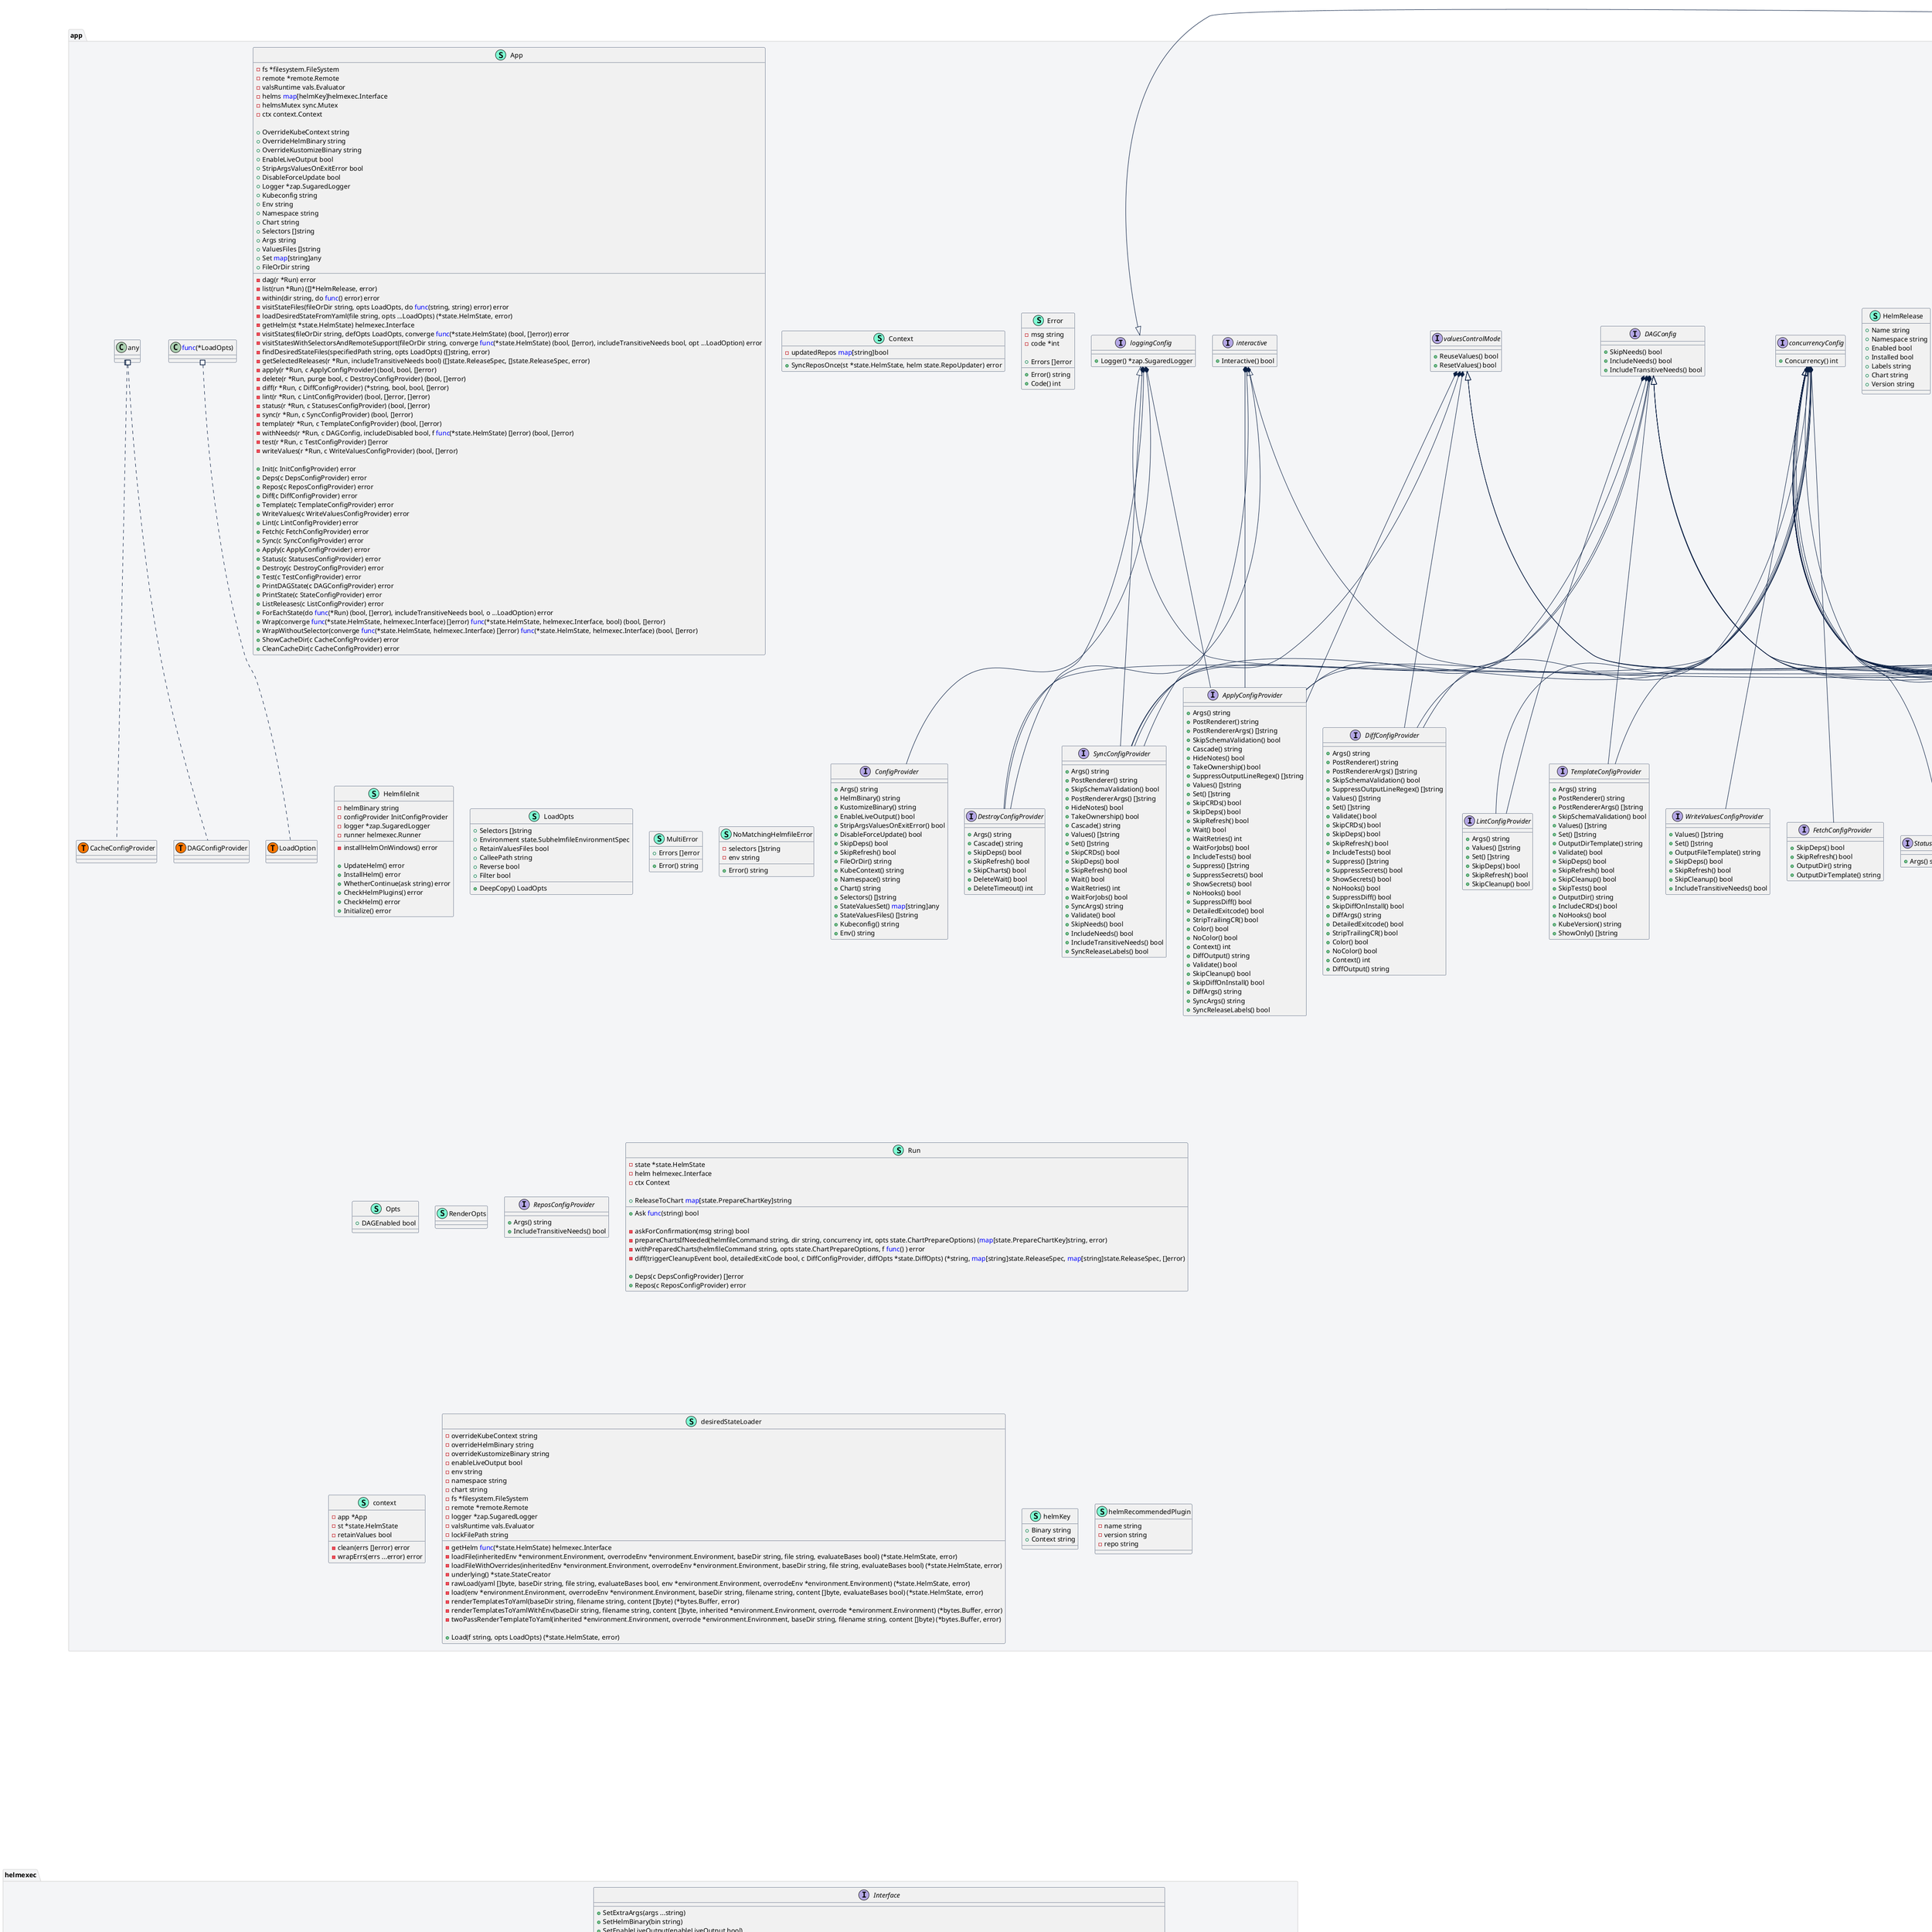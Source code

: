@startuml
' Color scheme - eye-friendly colors with darker headers
skinparam {
  ClassBackgroundColor #f1f1f1
  ClassHeaderBackgroundColor #f1f1f1
  ClassArrowColor #091E42
  ClassBorderColor #172B4D

  ' Make header text white for better contrast with dark header
  ClassFontColor #000000

  ' Optional: make the header font bold
  ClassHeaderFontStyle bold

  PackageBackgroundColor #F4F5F7
  PackageBorderColor #DDDDDD

  NoteBackgroundColor #FFF8DC
  NoteBorderColor #DCDCAA
}

namespace app {
    class App << (S,Aquamarine) >> {
        - fs *filesystem.FileSystem
        - remote *remote.Remote
        - valsRuntime vals.Evaluator
        - helms <font color=blue>map</font>[helmKey]helmexec.Interface
        - helmsMutex sync.Mutex
        - ctx context.Context

        + OverrideKubeContext string
        + OverrideHelmBinary string
        + OverrideKustomizeBinary string
        + EnableLiveOutput bool
        + StripArgsValuesOnExitError bool
        + DisableForceUpdate bool
        + Logger *zap.SugaredLogger
        + Kubeconfig string
        + Env string
        + Namespace string
        + Chart string
        + Selectors []string
        + Args string
        + ValuesFiles []string
        + Set <font color=blue>map</font>[string]any
        + FileOrDir string

        - dag(r *Run) error
        - list(run *Run) ([]*HelmRelease, error)
        - within(dir string, do <font color=blue>func</font>() error) error
        - visitStateFiles(fileOrDir string, opts LoadOpts, do <font color=blue>func</font>(string, string) error) error
        - loadDesiredStateFromYaml(file string, opts ...LoadOpts) (*state.HelmState, error)
        - getHelm(st *state.HelmState) helmexec.Interface
        - visitStates(fileOrDir string, defOpts LoadOpts, converge <font color=blue>func</font>(*state.HelmState) (bool, []error)) error
        - visitStatesWithSelectorsAndRemoteSupport(fileOrDir string, converge <font color=blue>func</font>(*state.HelmState) (bool, []error), includeTransitiveNeeds bool, opt ...LoadOption) error
        - findDesiredStateFiles(specifiedPath string, opts LoadOpts) ([]string, error)
        - getSelectedReleases(r *Run, includeTransitiveNeeds bool) ([]state.ReleaseSpec, []state.ReleaseSpec, error)
        - apply(r *Run, c ApplyConfigProvider) (bool, bool, []error)
        - delete(r *Run, purge bool, c DestroyConfigProvider) (bool, []error)
        - diff(r *Run, c DiffConfigProvider) (*string, bool, bool, []error)
        - lint(r *Run, c LintConfigProvider) (bool, []error, []error)
        - status(r *Run, c StatusesConfigProvider) (bool, []error)
        - sync(r *Run, c SyncConfigProvider) (bool, []error)
        - template(r *Run, c TemplateConfigProvider) (bool, []error)
        - withNeeds(r *Run, c DAGConfig, includeDisabled bool, f <font color=blue>func</font>(*state.HelmState) []error) (bool, []error)
        - test(r *Run, c TestConfigProvider) []error
        - writeValues(r *Run, c WriteValuesConfigProvider) (bool, []error)

        + Init(c InitConfigProvider) error
        + Deps(c DepsConfigProvider) error
        + Repos(c ReposConfigProvider) error
        + Diff(c DiffConfigProvider) error
        + Template(c TemplateConfigProvider) error
        + WriteValues(c WriteValuesConfigProvider) error
        + Lint(c LintConfigProvider) error
        + Fetch(c FetchConfigProvider) error
        + Sync(c SyncConfigProvider) error
        + Apply(c ApplyConfigProvider) error
        + Status(c StatusesConfigProvider) error
        + Destroy(c DestroyConfigProvider) error
        + Test(c TestConfigProvider) error
        + PrintDAGState(c DAGConfigProvider) error
        + PrintState(c StateConfigProvider) error
        + ListReleases(c ListConfigProvider) error
        + ForEachState(do <font color=blue>func</font>(*Run) (bool, []error), includeTransitiveNeeds bool, o ...LoadOption) error
        + Wrap(converge <font color=blue>func</font>(*state.HelmState, helmexec.Interface) []error) <font color=blue>func</font>(*state.HelmState, helmexec.Interface, bool) (bool, []error)
        + WrapWithoutSelector(converge <font color=blue>func</font>(*state.HelmState, helmexec.Interface) []error) <font color=blue>func</font>(*state.HelmState, helmexec.Interface) (bool, []error)
        + ShowCacheDir(c CacheConfigProvider) error
        + CleanCacheDir(c CacheConfigProvider) error

    }
    interface ApplyConfigProvider  {
        + Args() string
        + PostRenderer() string
        + PostRendererArgs() []string
        + SkipSchemaValidation() bool
        + Cascade() string
        + HideNotes() bool
        + TakeOwnership() bool
        + SuppressOutputLineRegex() []string
        + Values() []string
        + Set() []string
        + SkipCRDs() bool
        + SkipDeps() bool
        + SkipRefresh() bool
        + Wait() bool
        + WaitRetries() int
        + WaitForJobs() bool
        + IncludeTests() bool
        + Suppress() []string
        + SuppressSecrets() bool
        + ShowSecrets() bool
        + NoHooks() bool
        + SuppressDiff() bool
        + DetailedExitcode() bool
        + StripTrailingCR() bool
        + Color() bool
        + NoColor() bool
        + Context() int
        + DiffOutput() string
        + Validate() bool
        + SkipCleanup() bool
        + SkipDiffOnInstall() bool
        + DiffArgs() string
        + SyncArgs() string
        + SyncReleaseLabels() bool

    }
    interface ConfigProvider  {
        + Args() string
        + HelmBinary() string
        + KustomizeBinary() string
        + EnableLiveOutput() bool
        + StripArgsValuesOnExitError() bool
        + DisableForceUpdate() bool
        + SkipDeps() bool
        + SkipRefresh() bool
        + FileOrDir() string
        + KubeContext() string
        + Namespace() string
        + Chart() string
        + Selectors() []string
        + StateValuesSet() <font color=blue>map</font>[string]any
        + StateValuesFiles() []string
        + Kubeconfig() string
        + Env() string

    }
    class Context << (S,Aquamarine) >> {
        - updatedRepos <font color=blue>map</font>[string]bool

        + SyncReposOnce(st *state.HelmState, helm state.RepoUpdater) error

    }
    interface DAGConfig  {
        + SkipNeeds() bool
        + IncludeNeeds() bool
        + IncludeTransitiveNeeds() bool

    }
    interface DepsConfigProvider  {
        + Args() string
        + SkipRepos() bool
        + IncludeTransitiveNeeds() bool

    }
    interface DestroyConfigProvider  {
        + Args() string
        + Cascade() string
        + SkipDeps() bool
        + SkipRefresh() bool
        + SkipCharts() bool
        + DeleteWait() bool
        + DeleteTimeout() int

    }
    interface DiffConfigProvider  {
        + Args() string
        + PostRenderer() string
        + PostRendererArgs() []string
        + SkipSchemaValidation() bool
        + SuppressOutputLineRegex() []string
        + Values() []string
        + Set() []string
        + Validate() bool
        + SkipCRDs() bool
        + SkipDeps() bool
        + SkipRefresh() bool
        + IncludeTests() bool
        + Suppress() []string
        + SuppressSecrets() bool
        + ShowSecrets() bool
        + NoHooks() bool
        + SuppressDiff() bool
        + SkipDiffOnInstall() bool
        + DiffArgs() string
        + DetailedExitcode() bool
        + StripTrailingCR() bool
        + Color() bool
        + NoColor() bool
        + Context() int
        + DiffOutput() string

    }
    class Error << (S,Aquamarine) >> {
        - msg string
        - code *int

        + Errors []error

        + Error() string
        + Code() int

    }
    interface FetchConfigProvider  {
        + SkipDeps() bool
        + SkipRefresh() bool
        + OutputDir() string
        + OutputDirTemplate() string

    }
    class HelmRelease << (S,Aquamarine) >> {
        + Name string
        + Namespace string
        + Enabled bool
        + Installed bool
        + Labels string
        + Chart string
        + Version string

    }
    class HelmfileInit << (S,Aquamarine) >> {
        - helmBinary string
        - configProvider InitConfigProvider
        - logger *zap.SugaredLogger
        - runner helmexec.Runner

        - installHelmOnWindows() error

        + UpdateHelm() error
        + InstallHelm() error
        + WhetherContinue(ask string) error
        + CheckHelmPlugins() error
        + CheckHelm() error
        + Initialize() error

    }
    interface InitConfigProvider  {
        + Force() bool

    }
    interface LintConfigProvider  {
        + Args() string
        + Values() []string
        + Set() []string
        + SkipDeps() bool
        + SkipRefresh() bool
        + SkipCleanup() bool

    }
    interface ListConfigProvider  {
        + Output() string
        + SkipCharts() bool

    }
    class LoadOpts << (S,Aquamarine) >> {
        + Selectors []string
        + Environment state.SubhelmfileEnvironmentSpec
        + RetainValuesFiles bool
        + CalleePath string
        + Reverse bool
        + Filter bool

        + DeepCopy() LoadOpts

    }
    class MultiError << (S,Aquamarine) >> {
        + Errors []error

        + Error() string

    }
    class NoMatchingHelmfileError << (S,Aquamarine) >> {
        - selectors []string
        - env string

        + Error() string

    }
    class Opts << (S,Aquamarine) >> {
        + DAGEnabled bool

    }
    class RenderOpts << (S,Aquamarine) >> {
    }
    interface ReposConfigProvider  {
        + Args() string
        + IncludeTransitiveNeeds() bool

    }
    class Run << (S,Aquamarine) >> {
        - state *state.HelmState
        - helm helmexec.Interface
        - ctx Context

        + ReleaseToChart <font color=blue>map</font>[state.PrepareChartKey]string
        + Ask <font color=blue>func</font>(string) bool

        - askForConfirmation(msg string) bool
        - prepareChartsIfNeeded(helmfileCommand string, dir string, concurrency int, opts state.ChartPrepareOptions) (<font color=blue>map</font>[state.PrepareChartKey]string, error)
        - withPreparedCharts(helmfileCommand string, opts state.ChartPrepareOptions, f <font color=blue>func</font>() ) error
        - diff(triggerCleanupEvent bool, detailedExitCode bool, c DiffConfigProvider, diffOpts *state.DiffOpts) (*string, <font color=blue>map</font>[string]state.ReleaseSpec, <font color=blue>map</font>[string]state.ReleaseSpec, []error)

        + Deps(c DepsConfigProvider) []error
        + Repos(c ReposConfigProvider) error

    }
    interface StateConfigProvider  {
        + EmbedValues() bool

    }
    interface StatusesConfigProvider  {
        + Args() string

    }
    interface SyncConfigProvider  {
        + Args() string
        + PostRenderer() string
        + SkipSchemaValidation() bool
        + PostRendererArgs() []string
        + HideNotes() bool
        + TakeOwnership() bool
        + Cascade() string
        + Values() []string
        + Set() []string
        + SkipCRDs() bool
        + SkipDeps() bool
        + SkipRefresh() bool
        + Wait() bool
        + WaitRetries() int
        + WaitForJobs() bool
        + SyncArgs() string
        + Validate() bool
        + SkipNeeds() bool
        + IncludeNeeds() bool
        + IncludeTransitiveNeeds() bool
        + SyncReleaseLabels() bool

    }
    interface TemplateConfigProvider  {
        + Args() string
        + PostRenderer() string
        + PostRendererArgs() []string
        + SkipSchemaValidation() bool
        + Values() []string
        + Set() []string
        + OutputDirTemplate() string
        + Validate() bool
        + SkipDeps() bool
        + SkipRefresh() bool
        + SkipCleanup() bool
        + SkipTests() bool
        + OutputDir() string
        + IncludeCRDs() bool
        + NoHooks() bool
        + KubeVersion() string
        + ShowOnly() []string

    }
    interface TestConfigProvider  {
        + Args() string
        + SkipDeps() bool
        + SkipRefresh() bool
        + Timeout() int
        + Cleanup() bool
        + Logs() bool

    }
    interface WriteValuesConfigProvider  {
        + Values() []string
        + Set() []string
        + OutputFileTemplate() string
        + SkipDeps() bool
        + SkipRefresh() bool
        + SkipCleanup() bool
        + IncludeTransitiveNeeds() bool

    }
    class app.CacheConfigProvider << (T, #FF7700) >>  {
    }
    class app.DAGConfigProvider << (T, #FF7700) >>  {
    }
    class app.LoadOption << (T, #FF7700) >>  {
    }
    interface concurrencyConfig  {
        + Concurrency() int

    }
    class context << (S,Aquamarine) >> {
        - app *App
        - st *state.HelmState
        - retainValues bool

        - clean(errs []error) error
        - wrapErrs(errs ...error) error

    }
    class desiredStateLoader << (S,Aquamarine) >> {
        - overrideKubeContext string
        - overrideHelmBinary string
        - overrideKustomizeBinary string
        - enableLiveOutput bool
        - env string
        - namespace string
        - chart string
        - fs *filesystem.FileSystem
        - getHelm <font color=blue>func</font>(*state.HelmState) helmexec.Interface
        - remote *remote.Remote
        - logger *zap.SugaredLogger
        - valsRuntime vals.Evaluator
        - lockFilePath string

        - loadFile(inheritedEnv *environment.Environment, overrodeEnv *environment.Environment, baseDir string, file string, evaluateBases bool) (*state.HelmState, error)
        - loadFileWithOverrides(inheritedEnv *environment.Environment, overrodeEnv *environment.Environment, baseDir string, file string, evaluateBases bool) (*state.HelmState, error)
        - underlying() *state.StateCreator
        - rawLoad(yaml []byte, baseDir string, file string, evaluateBases bool, env *environment.Environment, overrodeEnv *environment.Environment) (*state.HelmState, error)
        - load(env *environment.Environment, overrodeEnv *environment.Environment, baseDir string, filename string, content []byte, evaluateBases bool) (*state.HelmState, error)
        - renderTemplatesToYaml(baseDir string, filename string, content []byte) (*bytes.Buffer, error)
        - renderTemplatesToYamlWithEnv(baseDir string, filename string, content []byte, inherited *environment.Environment, overrode *environment.Environment) (*bytes.Buffer, error)
        - twoPassRenderTemplateToYaml(inherited *environment.Environment, overrode *environment.Environment, baseDir string, filename string, content []byte) (*bytes.Buffer, error)

        + Load(f string, opts LoadOpts) (*state.HelmState, error)

    }
    class helmKey << (S,Aquamarine) >> {
        + Binary string
        + Context string

    }
    class helmRecommendedPlugin << (S,Aquamarine) >> {
        - name string
        - version string
        - repo string

    }
    interface interactive  {
        + Interactive() bool

    }
    interface loggingConfig  {
        + Logger() *zap.SugaredLogger

    }
    interface valuesControlMode  {
        + ReuseValues() bool
        + ResetValues() bool

    }
}
"app.DAGConfig" *-- "app.ApplyConfigProvider"
"app.concurrencyConfig" *-- "app.ApplyConfigProvider"
"app.interactive" *-- "app.ApplyConfigProvider"
"app.loggingConfig" *-- "app.ApplyConfigProvider"
"app.valuesControlMode" *-- "app.ApplyConfigProvider"
"app.loggingConfig" *-- "app.ConfigProvider"
"app.concurrencyConfig" *-- "app.DepsConfigProvider"
"app.concurrencyConfig" *-- "app.DestroyConfigProvider"
"app.interactive" *-- "app.DestroyConfigProvider"
"app.loggingConfig" *-- "app.DestroyConfigProvider"
"app.DAGConfig" *-- "app.DiffConfigProvider"
"app.concurrencyConfig" *-- "app.DiffConfigProvider"
"app.valuesControlMode" *-- "app.DiffConfigProvider"
"app.concurrencyConfig" *-- "app.FetchConfigProvider"
"app.DAGConfig" *-- "app.LintConfigProvider"
"app.concurrencyConfig" *-- "app.LintConfigProvider"
"app.concurrencyConfig" *-- "app.StatusesConfigProvider"
"app.DAGConfig" *-- "app.SyncConfigProvider"
"app.concurrencyConfig" *-- "app.SyncConfigProvider"
"app.interactive" *-- "app.SyncConfigProvider"
"app.loggingConfig" *-- "app.SyncConfigProvider"
"app.valuesControlMode" *-- "app.SyncConfigProvider"
"app.DAGConfig" *-- "app.TemplateConfigProvider"
"app.concurrencyConfig" *-- "app.TemplateConfigProvider"
"app.concurrencyConfig" *-- "app.TestConfigProvider"
"app.concurrencyConfig" *-- "app.WriteValuesConfigProvider"


namespace argparser {
    class argMap << (S,Aquamarine) >> {
        - m <font color=blue>map</font>[string][]*keyVal
        - flags []string

        + SetArg(flag string, arg string, isSpace bool)

    }
    class keyVal << (S,Aquamarine) >> {
        - key string
        - val string
        - spaceFlag bool

    }
}


namespace config {
    class ApplyImpl << (S,Aquamarine) >> {
        + Set() []string
        + Concurrency() int
        + Context() int
        + DetailedExitcode() bool
        + StripTrailingCR() bool
        + DiffOutput() string
        + IncludeNeeds() bool
        + IncludeTests() bool
        + IncludeTransitiveNeeds() bool
        + ShowSecrets() bool
        + NoHooks() bool
        + SkipCRDs() bool
        + SkipCleanup() bool
        + SkipDiffOnInstall() bool
        + DiffArgs() string
        + SkipNeeds() bool
        + Suppress() []string
        + SuppressDiff() bool
        + SuppressSecrets() bool
        + Validate() bool
        + Values() []string
        + Wait() bool
        + WaitRetries() int
        + WaitForJobs() bool
        + ReuseValues() bool
        + ResetValues() bool
        + PostRenderer() string
        + PostRendererArgs() []string
        + SkipSchemaValidation() bool
        + Cascade() string
        + SuppressOutputLineRegex() []string
        + SyncArgs() string
        + HideNotes() bool
        + TakeOwnership() bool
        + SyncReleaseLabels() bool

    }
    class ApplyOptions << (S,Aquamarine) >> {
        + Set []string
        + Values []string
        + Concurrency int
        + Validate bool
        + Context int
        + Output string
        + DetailedExitcode bool
        + StripTrailingCR bool
        + SkipCleanup bool
        + SkipCRDs bool
        + SkipNeeds bool
        + IncludeNeeds bool
        + IncludeTransitiveNeeds bool
        + SkipDiffOnInstall bool
        + DiffArgs string
        + IncludeTests bool
        + Suppress []string
        + SuppressSecrets bool
        + ShowSecrets bool
        + NoHooks bool
        + SuppressDiff bool
        + Wait bool
        + WaitRetries int
        + WaitForJobs bool
        + SkipSchemaValidation bool
        + ReuseValues bool
        + ResetValues bool
        + PostRenderer string
        + PostRendererArgs []string
        + Cascade string
        + SuppressOutputLineRegex []string
        + SyncArgs string
        + HideNotes bool
        + TakeOwnership bool
        + SyncReleaseLabels bool

    }
    class BuildImpl << (S,Aquamarine) >> {
        + EmbedValues() bool

    }
    class BuildOptions << (S,Aquamarine) >> {
        + EmbedValues bool

    }
    class CacheImpl << (S,Aquamarine) >> {
    }
    class CacheOptions << (S,Aquamarine) >> {
    }
    class DepsImpl << (S,Aquamarine) >> {
        + SkipRepos() bool
        + IncludeTransitiveNeeds() bool
        + Concurrency() int

    }
    class DepsOptions << (S,Aquamarine) >> {
        + SkipRepos bool
        + Concurrency int

    }
    class DestroyImpl << (S,Aquamarine) >> {
        + Concurrency() int
        + SkipCharts() bool
        + Cascade() string
        + DeleteWait() bool
        + DeleteTimeout() int

    }
    class DestroyOptions << (S,Aquamarine) >> {
        + Concurrency int
        + SkipCharts bool
        + Cascade string
        + DeleteWait bool
        + DeleteTimeout int

    }
    class DiffImpl << (S,Aquamarine) >> {
        + Concurrency() int
        + IncludeNeeds() bool
        + IncludeTransitiveNeeds() bool
        + Set() []string
        + SkipNeeds() bool
        + Validate() bool
        + Values() []string
        + Context() int
        + DetailedExitcode() bool
        + StripTrailingCR() bool
        + DiffOutput() string
        + IncludeTests() bool
        + ShowSecrets() bool
        + NoHooks() bool
        + SkipCRDs() bool
        + SkipDiffOnInstall() bool
        + DiffArgs() string
        + Suppress() []string
        + SuppressDiff() bool
        + SuppressSecrets() bool
        + ReuseValues() bool
        + ResetValues() bool
        + PostRenderer() string
        + PostRendererArgs() []string
        + SuppressOutputLineRegex() []string
        + SkipSchemaValidation() bool

    }
    class DiffOptions << (S,Aquamarine) >> {
        + Set []string
        + Values []string
        + DetailedExitcode bool
        + StripTrailingCR bool
        + IncludeTests bool
        + SkipNeeds bool
        + IncludeNeeds bool
        + IncludeTransitiveNeeds bool
        + SkipDiffOnInstall bool
        + ShowSecrets bool
        + NoHooks bool
        + Suppress []string
        + SuppressSecrets bool
        + Concurrency int
        + Validate bool
        + Context int
        + Output string
        + ReuseValues bool
        + ResetValues bool
        + PostRenderer string
        + PostRendererArgs []string
        + DiffArgs string
        + SuppressOutputLineRegex []string
        + SkipSchemaValidation bool

    }
    class FetchImpl << (S,Aquamarine) >> {
        + Concurrency() int
        + OutputDir() string
        + OutputDirTemplate() string

    }
    class FetchOptions << (S,Aquamarine) >> {
        + Concurrency int
        + OutputDir string
        + OutputDirTemplate string

    }
    class GlobalImpl << (S,Aquamarine) >> {
        - set <font color=blue>map</font>[string]any

        + SetSet(set <font color=blue>map</font>[string]any)
        + HelmBinary() string
        + KustomizeBinary() string
        + Kubeconfig() string
        + KubeContext() string
        + Namespace() string
        + Chart() string
        + FileOrDir() string
        + Selectors() []string
        + StateValuesSet() <font color=blue>map</font>[string]any
        + RawStateValuesSet() []string
        + RawStateValuesSetString() []string
        + StateValuesFiles() []string
        + EnableLiveOutput() bool
        + SkipDeps() bool
        + SkipRefresh() bool
        + StripArgsValuesOnExitError() bool
        + DisableForceUpdate() bool
        + Logger() *zap.SugaredLogger
        + Color() bool
        + NoColor() bool
        + Env() string
        + ValidateConfig() error
        + Interactive() bool
        + Args() string

    }
    class GlobalOptions << (S,Aquamarine) >> {
        - logger *zap.SugaredLogger

        + HelmBinary string
        + KustomizeBinary string
        + File string
        + Environment string
        + StateValuesSet []string
        + StateValuesSetString []string
        + StateValuesFile []string
        + SkipDeps bool
        + SkipRefresh bool
        + StripArgsValuesOnExitError bool
        + DisableForceUpdate bool
        + Quiet bool
        + Kubeconfig string
        + KubeContext string
        + Debug bool
        + Color bool
        + NoColor bool
        + LogLevel string
        + Namespace string
        + Chart string
        + Selector []string
        + AllowNoMatchingRelease bool
        + EnableLiveOutput bool
        + Interactive bool
        + Args string
        + LogOutput io.Writer

        + Logger() *zap.SugaredLogger
        + SetLogger(logger *zap.SugaredLogger)

    }
    class InitImpl << (S,Aquamarine) >> {
        + Force() bool

    }
    class InitOptions << (S,Aquamarine) >> {
        + Force bool

    }
    class LintImpl << (S,Aquamarine) >> {
        + Concurrency() int
        + Set() []string
        + Values() []string
        + SkipCleanup() bool
        + IncludeNeeds() bool
        + IncludeTransitiveNeeds() bool
        + SkipNeeds() bool

    }
    class LintOptions << (S,Aquamarine) >> {
        + Concurrency int
        + Set []string
        + Values []string
        + SkipNeeds bool
        + IncludeNeeds bool
        + IncludeTransitiveNeeds bool

    }
    class ListImpl << (S,Aquamarine) >> {
        + Output() string
        + SkipCharts() bool

    }
    class ListOptions << (S,Aquamarine) >> {
        + Output string
        + KeepTempDir bool
        + SkipCharts bool

    }
    class ReposImpl << (S,Aquamarine) >> {
        + IncludeTransitiveNeeds() bool

    }
    class ReposOptions << (S,Aquamarine) >> {
    }
    class ShowDAGImpl << (S,Aquamarine) >> {
    }
    class ShowDAGOptions << (S,Aquamarine) >> {
    }
    class StatusImpl << (S,Aquamarine) >> {
        + IncludeTransitiveNeeds() bool
        + Concurrency() int

    }
    class StatusOptions << (S,Aquamarine) >> {
        + Concurrency int

    }
    class SyncImpl << (S,Aquamarine) >> {
        + Concurrency() int
        + IncludeNeeds() bool
        + IncludeTransitiveNeeds() bool
        + Set() []string
        + SkipNeeds() bool
        + Validate() bool
        + Values() []string
        + SkipCRDs() bool
        + Wait() bool
        + WaitRetries() int
        + WaitForJobs() bool
        + ReuseValues() bool
        + ResetValues() bool
        + PostRenderer() string
        + PostRendererArgs() []string
        + SkipSchemaValidation() bool
        + Cascade() string
        + SyncArgs() string
        + HideNotes() bool
        + TakeOwnership() bool
        + SyncReleaseLabels() bool

    }
    class SyncOptions << (S,Aquamarine) >> {
        + Set []string
        + Values []string
        + Concurrency int
        + Validate bool
        + SkipNeeds bool
        + IncludeNeeds bool
        + IncludeTransitiveNeeds bool
        + SkipCRDs bool
        + Wait bool
        + WaitRetries int
        + WaitForJobs bool
        + ReuseValues bool
        + ResetValues bool
        + PostRenderer string
        + PostRendererArgs []string
        + SkipSchemaValidation bool
        + Cascade string
        + SyncArgs string
        + HideNotes bool
        + TakeOwnership bool
        + SyncReleaseLabels bool

    }
    class TemplateImpl << (S,Aquamarine) >> {
        + Concurrency() int
        + IncludeCRDs() bool
        + NoHooks() bool
        + IncludeNeeds() bool
        + IncludeTransitiveNeeds() bool
        + OutputDir() string
        + OutputDirTemplate() string
        + Set() []string
        + SkipCleanup() bool
        + SkipNeeds() bool
        + SkipTests() bool
        + Validate() bool
        + Values() []string
        + PostRenderer() string
        + PostRendererArgs() []string
        + SkipSchemaValidation() bool
        + KubeVersion() string
        + ShowOnly() []string

    }
    class TemplateOptions << (S,Aquamarine) >> {
        + Set []string
        + Values []string
        + OutputDir string
        + OutputDirTemplate string
        + Concurrency int
        + Validate bool
        + IncludeCRDs bool
        + SkipTests bool
        + SkipNeeds bool
        + IncludeNeeds bool
        + IncludeTransitiveNeeds bool
        + NoHooks bool
        + SkipCleanup bool
        + PostRenderer string
        + PostRendererArgs []string
        + SkipSchemaValidation bool
        + KubeVersion string
        + ShowOnly []string

    }
    class TestImpl << (S,Aquamarine) >> {
        + Cmd *cobra.Command

        + Concurrency() int
        + Cleanup() bool
        + Logs() bool
        + Timeout() int

    }
    class TestOptions << (S,Aquamarine) >> {
        + Concurrency int
        + Cleanup bool
        + Logs bool
        + Timeout int

    }
    class WriteValuesImpl << (S,Aquamarine) >> {
        + Concurrency() int
        + Set() []string
        + Values() []string
        + SkipCleanup() bool
        + IncludeTransitiveNeeds() bool
        + OutputFileTemplate() string

    }
    class WriteValuesOptions << (S,Aquamarine) >> {
        + Concurrency int
        + Set []string
        + Values []string
        + OutputFileTemplate string

    }
}
"config.ApplyOptions" *-- "config.ApplyImpl"
"config.GlobalImpl" *-- "config.ApplyImpl"
"config.BuildOptions" *-- "config.BuildImpl"
"config.GlobalImpl" *-- "config.BuildImpl"
"config.CacheOptions" *-- "config.CacheImpl"
"config.GlobalImpl" *-- "config.CacheImpl"
"config.DepsOptions" *-- "config.DepsImpl"
"config.GlobalImpl" *-- "config.DepsImpl"
"config.DestroyOptions" *-- "config.DestroyImpl"
"config.GlobalImpl" *-- "config.DestroyImpl"
"config.DiffOptions" *-- "config.DiffImpl"
"config.GlobalImpl" *-- "config.DiffImpl"
"config.FetchOptions" *-- "config.FetchImpl"
"config.GlobalImpl" *-- "config.FetchImpl"
"config.GlobalOptions" *-- "config.GlobalImpl"
"config.GlobalImpl" *-- "config.InitImpl"
"config.InitOptions" *-- "config.InitImpl"
"config.GlobalImpl" *-- "config.LintImpl"
"config.LintOptions" *-- "config.LintImpl"
"config.GlobalImpl" *-- "config.ListImpl"
"config.ListOptions" *-- "config.ListImpl"
"config.GlobalImpl" *-- "config.ReposImpl"
"config.ReposOptions" *-- "config.ReposImpl"
"config.GlobalImpl" *-- "config.ShowDAGImpl"
"config.ShowDAGOptions" *-- "config.ShowDAGImpl"
"config.GlobalImpl" *-- "config.StatusImpl"
"config.StatusOptions" *-- "config.StatusImpl"
"config.GlobalImpl" *-- "config.SyncImpl"
"config.SyncOptions" *-- "config.SyncImpl"
"config.GlobalImpl" *-- "config.TemplateImpl"
"config.TemplateOptions" *-- "config.TemplateImpl"
"config.GlobalImpl" *-- "config.TestImpl"
"config.TestOptions" *-- "config.TestImpl"
"config.GlobalImpl" *-- "config.WriteValuesImpl"
"config.WriteValuesOptions" *-- "config.WriteValuesImpl"

"app.DAGConfig" <|-- "config.ApplyImpl"
"app.concurrencyConfig" <|-- "config.ApplyImpl"
"app.valuesControlMode" <|-- "config.ApplyImpl"
"app.StateConfigProvider" <|-- "config.BuildImpl"
"app.concurrencyConfig" <|-- "config.DepsImpl"
"app.concurrencyConfig" <|-- "config.DestroyImpl"
"app.DAGConfig" <|-- "config.DiffImpl"
"app.concurrencyConfig" <|-- "config.DiffImpl"
"app.valuesControlMode" <|-- "config.DiffImpl"
"app.concurrencyConfig" <|-- "config.FetchImpl"
"app.StatusesConfigProvider" <|-- "config.GlobalImpl"
"app.interactive" <|-- "config.GlobalImpl"
"app.loggingConfig" <|-- "config.GlobalImpl"
"app.loggingConfig" <|-- "config.GlobalOptions"
"app.InitConfigProvider" <|-- "config.InitImpl"
"app.DAGConfig" <|-- "config.LintImpl"
"app.concurrencyConfig" <|-- "config.LintImpl"
"app.ListConfigProvider" <|-- "config.ListImpl"
"app.concurrencyConfig" <|-- "config.StatusImpl"
"app.DAGConfig" <|-- "config.SyncImpl"
"app.concurrencyConfig" <|-- "config.SyncImpl"
"app.valuesControlMode" <|-- "config.SyncImpl"
"app.DAGConfig" <|-- "config.TemplateImpl"
"app.concurrencyConfig" <|-- "config.TemplateImpl"
"app.concurrencyConfig" <|-- "config.TestImpl"
"app.concurrencyConfig" <|-- "config.WriteValuesImpl"

namespace environment {
    class Environment << (S,Aquamarine) >> {
        + Name string
        + KubeContext string
        + Values <font color=blue>map</font>[string]any
        + Defaults <font color=blue>map</font>[string]any

        + DeepCopy() Environment
        + Merge(other *Environment) (*Environment, error)
        + GetMergedValues() (<font color=blue>map</font>[string]any, error)

    }
}


namespace errors {
    interface ErrorFormatter  {
        + Format(s fmt.State, verb rune)

    }
    interface ExitCoder  {
        + ExitCode() int

    }
    class ExitError << (S,Aquamarine) >> {
        - exitCode int
        - message any

        + Error() string
        + ExitCode() int

    }
}
"__builtin__.error" *-- "errors.ExitCoder"

"errors.ExitCoder" <|-- "errors.ExitError"

namespace event {
    class Bus << (S,Aquamarine) >> {
        + Runner helmexec.Runner
        + Hooks []Hook
        + BasePath string
        + StateFilePath string
        + Namespace string
        + Chart string
        + Env environment.Environment
        + Fs *filesystem.FileSystem
        + Logger *zap.SugaredLogger

        + Trigger(evt string, evtErr error, context <font color=blue>map</font>[string]any) (bool, error)

    }
    class Hook << (S,Aquamarine) >> {
        + Name string
        + Events []string
        + Command string
        + Kubectl <font color=blue>map</font>[string]string
        + Args []string
        + ShowLogs bool

    }
    class event << (S,Aquamarine) >> {
        + Name string
        + Error error

    }
}


namespace exectest {
    class Affected << (S,Aquamarine) >> {
        + Upgraded []*Release
        + Deleted []*Release
        + Failed []*Release

    }
    class DiffKey << (S,Aquamarine) >> {
        + Name string
        + Chart string
        + Flags string

    }
    class Helm << (S,Aquamarine) >> {
        + Charts []string
        + Repo []string
        + Releases []Release
        + Deleted []Release
        + Linted []Release
        + Templated []Release
        + Lists <font color=blue>map</font>[ListKey]string
        + Diffs <font color=blue>map</font>[DiffKey]error
        + Diffed []Release
        + FailOnUnexpectedDiff bool
        + FailOnUnexpectedList bool
        + Version *semver.Version
        + UpdateDepsCallbacks <font color=blue>map</font>[string]<font color=blue>func</font>(string) error
        + DiffMutex *sync.Mutex
        + ChartsMutex *sync.Mutex
        + ReleasesMutex *sync.Mutex
        + Helm3 bool

        - sync(m *sync.Mutex, f <font color=blue>func</font>() )

        + UpdateDeps(chart string) error
        + BuildDeps(name string, chart string, flags ...string) error
        + SetExtraArgs(args ...string)
        + SetHelmBinary(bin string)
        + SetEnableLiveOutput(enableLiveOutput bool)
        + SetDisableForceUpdate(forceUpdate bool)
        + SkipSchemaValidation(skipSchemaValidation bool)
        + AddRepo(name string, repository string, cafile string, certfile string, keyfile string, username string, password string, managed string, passCredentials bool, skipTLSVerify bool) error
        + UpdateRepo() error
        + RegistryLogin(name string, username string, password string, caFile string, certFile string, keyFile string, skipTLSVerify bool) error
        + SyncRelease(context helmexec.HelmContext, name string, chart string, namespace string, flags ...string) error
        + DiffRelease(context helmexec.HelmContext, name string, chart string, namespace string, suppressDiff bool, flags ...string) error
        + ReleaseStatus(context helmexec.HelmContext, release string, flags ...string) error
        + DeleteRelease(context helmexec.HelmContext, name string, flags ...string) error
        + List(context helmexec.HelmContext, filter string, flags ...string) (string, error)
        + DecryptSecret(context helmexec.HelmContext, name string, flags ...string) (string, error)
        + TestRelease(context helmexec.HelmContext, name string, flags ...string) error
        + Fetch(chart string, flags ...string) error
        + Lint(name string, chart string, flags ...string) error
        + TemplateRelease(name string, chart string, flags ...string) error
        + ChartPull(chart string, path string, flags ...string) error
        + ChartExport(chart string, path string) error
        + IsHelm3() bool
        + GetVersion() helmexec.Version
        + IsVersionAtLeast(versionStr string) bool
        + ShowChart(chartPath string) (chart.Metadata, error)

    }
    class ListKey << (S,Aquamarine) >> {
        + Filter string
        + Flags string

        + String() string

    }
    class Release << (S,Aquamarine) >> {
        + Name string
        + Flags []string

    }
}

"helmexec.DependencyUpdater" <|-- "exectest.Helm"
"helmexec.Interface" <|-- "exectest.Helm"
"state.RepoUpdater" <|-- "exectest.Helm"

namespace filesystem {
    class FileSystem << (S,Aquamarine) >> {
        + ReadFile <font color=blue>func</font>(string) ([]byte, error)
        + ReadDir <font color=blue>func</font>(string) ([]fs.DirEntry, error)
        + DeleteFile <font color=blue>func</font>(string) error
        + FileExists <font color=blue>func</font>(string) (bool, error)
        + Glob <font color=blue>func</font>(string) ([]string, error)
        + FileExistsAt <font color=blue>func</font>(string) bool
        + DirectoryExistsAt <font color=blue>func</font>(string) bool
        + Dir <font color=blue>func</font>(string) string
        + Stat <font color=blue>func</font>(string) (os.FileInfo, error)
        + Getwd <font color=blue>func</font>() (string, error)
        + Chdir <font color=blue>func</font>(string) error
        + Abs <font color=blue>func</font>(string) (string, error)
        + EvalSymlinks <font color=blue>func</font>(string) (string, error)

        - stat(name string) (os.FileInfo, error)
        - readFile(name string) ([]byte, error)
        - fileExistsAtDefault(path string) bool
        - fileExistsDefault(path string) (bool, error)
        - directoryExistsDefault(path string) bool
        - resolveSymlinks(path string) (string, error)
        - absDefault(path string) (string, error)

    }
    class fileStat << (S,Aquamarine) >> {
        - name string
        - size int64
        - mode fs.FileMode
        - modTime time.Time

        + Name() string
        + Size() int64
        + Mode() fs.FileMode
        + ModTime() time.Time
        + IsDir() bool
        + Sys() any

    }
}


namespace hcllang {
    class HCLLoader << (S,Aquamarine) >> {
        - hclFilesPath []string
        - fs *filesystem.FileSystem
        - logger *zap.SugaredLogger

        - createDAGGraph(HelmfileHCLValues <font color=blue>map</font>[string]*HelmfileHCLValue, blockType string) (*dag.Topology, error)
        - decodeGraph(dagTopology *dag.Topology, blocktype string, vars <font color=blue>map</font>[string]*HelmfileHCLValue, additionalLocalContext <font color=blue>map</font>[string]<font color=blue>map</font>[string]cty.Value) (<font color=blue>map</font>[string]cty.Value, error)
        - readHCLs() (<font color=blue>map</font>[string]*HelmfileHCLValue, <font color=blue>map</font>[string]<font color=blue>map</font>[string]*HelmfileHCLValue, hcl.Diagnostics)
        - readHCL(hvars <font color=blue>map</font>[string]*HelmfileHCLValue, file string) (<font color=blue>map</font>[string]*HelmfileHCLValue, <font color=blue>map</font>[string]*HelmfileHCLValue, hcl.Diagnostics)
        - decodeHelmfileHCLValuesBlock(block *hcl.Block) (<font color=blue>map</font>[string]*HelmfileHCLValue, hcl.Diagnostics)
        - parseSingleAttrRef(traversal hcl.Traversal, blockType string) (string, hcl.Diagnostics)
        - convertToGo(src <font color=blue>map</font>[string]cty.Value) (<font color=blue>map</font>[string]any, error)

        + AddFile(file string)
        + AddFiles(files []string)
        + Length() int
        + HCLRender() (<font color=blue>map</font>[string]any, error)

    }
    class HelmfileHCLValue << (S,Aquamarine) >> {
        + Name string
        + Expr hcl.Expression
        + Range hcl.Range

    }
}


namespace helmexec {
    interface DependencyUpdater  {
        + UpdateDeps(chart string) error
        + IsHelm3() bool

    }
    class ExitError << (S,Aquamarine) >> {
        + Message string
        + Code int

        + Error() string
        + ExitStatus() int

    }
    class HelmContext << (S,Aquamarine) >> {
        + HistoryMax int
        + WorkerIndex int
        + Writer io.Writer

    }
    class HelmExecOptions << (S,Aquamarine) >> {
        + EnableLiveOutput bool
        + DisableForceUpdate bool

    }
    interface Interface  {
        + SetExtraArgs(args ...string)
        + SetHelmBinary(bin string)
        + SetEnableLiveOutput(enableLiveOutput bool)
        + SetDisableForceUpdate(forceUpdate bool)
        + AddRepo(name string, repository string, cafile string, certfile string, keyfile string, username string, password string, managed string, passCredentials bool, skipTLSVerify bool) error
        + UpdateRepo() error
        + RegistryLogin(name string, username string, password string, caFile string, certFile string, keyFile string, skipTLSVerify bool) error
        + BuildDeps(name string, chart string, flags ...string) error
        + UpdateDeps(chart string) error
        + SyncRelease(context HelmContext, name string, chart string, namespace string, flags ...string) error
        + DiffRelease(context HelmContext, name string, chart string, namespace string, suppressDiff bool, flags ...string) error
        + TemplateRelease(name string, chart string, flags ...string) error
        + Fetch(chart string, flags ...string) error
        + ChartPull(chart string, path string, flags ...string) error
        + ChartExport(chart string, path string) error
        + Lint(name string, chart string, flags ...string) error
        + ReleaseStatus(context HelmContext, name string, flags ...string) error
        + DeleteRelease(context HelmContext, name string, flags ...string) error
        + TestRelease(context HelmContext, name string, flags ...string) error
        + List(context HelmContext, filter string, flags ...string) (string, error)
        + DecryptSecret(context HelmContext, name string, flags ...string) (string, error)
        + IsHelm3() bool
        + GetVersion() Version
        + IsVersionAtLeast(versionStr string) bool
        + ShowChart(chart string) (chart.Metadata, error)

    }
    interface Runner  {
        + Execute(cmd string, args []string, env <font color=blue>map</font>[string]string, enableLiveOutput bool) ([]byte, error)
        + ExecuteStdIn(cmd string, args []string, env <font color=blue>map</font>[string]string, stdin io.Reader) ([]byte, error)

    }
    class ShellRunner << (S,Aquamarine) >> {
        + Dir string
        + StripArgsValuesOnExitError bool
        + Logger *zap.SugaredLogger
        + Ctx context.Context

        + Execute(cmd string, args []string, env <font color=blue>map</font>[string]string, enableLiveOutput bool) ([]byte, error)
        + ExecuteStdIn(cmd string, args []string, env <font color=blue>map</font>[string]string, stdin io.Reader) ([]byte, error)

    }
    class Version << (S,Aquamarine) >> {
        + Major int
        + Minor int
        + Patch int

    }
    class decryptedSecret << (S,Aquamarine) >> {
        - mutex sync.RWMutex
        - bytes []byte
        - err error

    }
    class execer << (S,Aquamarine) >> {
        - helmBinary string
        - options HelmExecOptions
        - version *semver.Version
        - runner Runner
        - logger *zap.SugaredLogger
        - kubeconfig string
        - kubeContext string
        - extra []string
        - decryptedSecretMutex sync.Mutex
        - decryptedSecrets <font color=blue>map</font>[string]*decryptedSecret
        - writeTempFile <font color=blue>func</font>([]byte) (string, error)

        - exec(args []string, env <font color=blue>map</font>[string]string, overrideEnableLiveOutput *bool) ([]byte, error)
        - execStdIn(args []string, env <font color=blue>map</font>[string]string, stdin io.Reader) ([]byte, error)
        - azcli(name string) ([]byte, error)
        - info(out []byte)
        - write(w io.Writer, out []byte)

        + SetExtraArgs(args ...string)
        + SetHelmBinary(bin string)
        + SetEnableLiveOutput(enableLiveOutput bool)
        + SetDisableForceUpdate(forceUpdate bool)
        + AddRepo(name string, repository string, cafile string, certfile string, keyfile string, username string, password string, managed string, passCredentials bool, skipTLSVerify bool) error
        + UpdateRepo() error
        + RegistryLogin(repository string, username string, password string, caFile string, certFile string, keyFile string, skipTLSVerify bool) error
        + BuildDeps(name string, chart string, flags ...string) error
        + UpdateDeps(chart string) error
        + SyncRelease(context HelmContext, name string, chart string, namespace string, flags ...string) error
        + ReleaseStatus(context HelmContext, name string, flags ...string) error
        + List(context HelmContext, filter string, flags ...string) (string, error)
        + DecryptSecret(context HelmContext, name string, flags ...string) (string, error)
        + TemplateRelease(name string, chart string, flags ...string) error
        + DiffRelease(context HelmContext, name string, chart string, namespace string, suppressDiff bool, flags ...string) error
        + Lint(name string, chart string, flags ...string) error
        + Fetch(chart string, flags ...string) error
        + ChartPull(chart string, path string, flags ...string) error
        + ChartExport(chart string, path string) error
        + DeleteRelease(context HelmContext, name string, flags ...string) error
        + TestRelease(context HelmContext, name string, flags ...string) error
        + AddPlugin(name string, path string, version string) error
        + UpdatePlugin(name string) error
        + IsHelm3() bool
        + GetVersion() Version
        + IsVersionAtLeast(versionStr string) bool
        + ShowChart(chartPath string) (chart.Metadata, error)

    }
    class logWriter << (S,Aquamarine) >> {
        - log *zap.SugaredLogger
        - prefix string

        + Write(p []byte) (int, error)

    }
    class logWriterGenerator << (S,Aquamarine) >> {
        - log *zap.SugaredLogger

        + Writer(prefix string) *logWriter

    }
}

"helmexec.Runner" <|-- "helmexec.ShellRunner"
"helmexec.DependencyUpdater" <|-- "helmexec.execer"
"helmexec.Interface" <|-- "helmexec.execer"
"state.RepoUpdater" <|-- "helmexec.execer"

namespace main {
    class main.diffSource << (T, #FF7700) >>  {
    }
    class main.resource << (T, #FF7700) >>  {
    }
    class meta << (S,Aquamarine) >> {
        - apiVersion string
        - kind string
        - name string
        - namespace string

    }
    class pair << (S,Aquamarine) >> {
        - meta meta
        - left resource
        - right resource

        - add(node resource, source diffSource) error

    }
    class pairs << (S,Aquamarine) >> {
        - list []*pair

        - isSameResource(meta1 meta, meta2 meta) bool
        - add(node resource, source diffSource) error

    }
    class resource << (S,Aquamarine) >> {
        - getMeta() meta
        - getID() string

    }
}


namespace maputil {
    interface arg  {
        - getMap( <font color=blue>map</font>[string]any) <font color=blue>map</font>[string]any
        - set( <font color=blue>map</font>[string]any,  any)

    }
    class indexedKeyArg << (S,Aquamarine) >> {
        - key string
        - index int

        - getArray(m <font color=blue>map</font>[string]any) []any
        - getMap(m <font color=blue>map</font>[string]any) <font color=blue>map</font>[string]any
        - set(m <font color=blue>map</font>[string]any, value any)

    }
    class keyArg << (S,Aquamarine) >> {
        - key string

        - getMap(m <font color=blue>map</font>[string]any) <font color=blue>map</font>[string]any
        - set(m <font color=blue>map</font>[string]any, value any)

    }
}

"maputil.arg" <|-- "maputil.indexedKeyArg"
"maputil.arg" <|-- "maputil.keyArg"

namespace policy {
    class policy.checkerFunc << (T, #FF7700) >>  {
    }
}


namespace remote {
    interface Getter  {
        + Get(wd string, src string, dst string) error

    }
    class GoGetter << (S,Aquamarine) >> {
        + Logger *zap.SugaredLogger

        + Get(wd string, src string, dst string) error

    }
    class HttpGetter << (S,Aquamarine) >> {
        + Logger *zap.SugaredLogger

        + Get(wd string, src string, dst string) error

    }
    class InvalidURLError << (S,Aquamarine) >> {
        - err string

        + Error() string

    }
    class Remote << (S,Aquamarine) >> {
        - fs *filesystem.FileSystem

        + Logger *zap.SugaredLogger
        + Home string
        + Getter Getter
        + S3Getter Getter
        + HttpGetter Getter

        + Locate(urlOrPath string, cacheDirOpt ...string) (string, error)
        + Fetch(path string, cacheDirOpt ...string) (string, error)

    }
    class S3Getter << (S,Aquamarine) >> {
        + Logger *zap.SugaredLogger

        + Get(wd string, src string, dst string) error
        + S3FileExists(path string) (string, error)

    }
    class Source << (S,Aquamarine) >> {
        + Getter string

    }
}

"remote.Getter" <|-- "remote.GoGetter"
"remote.Getter" <|-- "remote.HttpGetter"
"remote.Getter" <|-- "remote.S3Getter"

namespace state {
    class AffectedReleases << (S,Aquamarine) >> {
        + Upgraded []*ReleaseSpec
        + Deleted []*ReleaseSpec
        + Failed []*ReleaseSpec
        + DeleteFailed []*ReleaseSpec

        + DisplayAffectedReleases(logger *zap.SugaredLogger)

    }
    class ChartLockedRequirements << (S,Aquamarine) >> {
        + Version string
        + ResolvedDependencies []ResolvedChartDependency
        + Digest string
        + Generated string

    }
    class ChartMeta << (S,Aquamarine) >> {
        + Name string

    }
    class ChartPrepareOptions << (S,Aquamarine) >> {
        + ForceDownload bool
        + SkipRepos bool
        + SkipDeps bool
        + SkipRefresh bool
        + SkipResolve bool
        + SkipCleanup bool
        + Validate bool
        + IncludeCRDs *bool
        + Wait bool
        + WaitRetries int
        + WaitForJobs bool
        + OutputDir string
        + OutputDirTemplate string
        + IncludeTransitiveNeeds bool
        + Concurrency int
        + KubeVersion string
        + Set []string
        + Values []string
        + DeleteWait bool
        + DeleteTimeout int

    }
    class ChartRequirements << (S,Aquamarine) >> {
        + UnresolvedDependencies []unresolvedChartDependency

    }
    class Chartify << (S,Aquamarine) >> {
        + Opts *chartify.ChartifyOpts
        + Clean <font color=blue>func</font>()

    }
    class CyclicReleaseTemplateInheritanceError << (S,Aquamarine) >> {
        + Message string

        + Error() string

    }
    class Dependency << (S,Aquamarine) >> {
        + Chart string
        + Version string
        + Alias string

    }
    interface DiffOpt  {
        + Apply( *DiffOpts)

    }
    class DiffOpts << (S,Aquamarine) >> {
        + Context int
        + Output string
        + Color bool
        + NoColor bool
        + Set []string
        + SkipCleanup bool
        + SkipDiffOnInstall bool
        + DiffArgs string
        + ReuseValues bool
        + ResetValues bool
        + PostRenderer string
        + PostRendererArgs []string
        + SuppressOutputLineRegex []string
        + SkipSchemaValidation bool

        + Apply(opts *DiffOpts)

    }
    class EnvironmentSpec << (S,Aquamarine) >> {
        + Values []any
        + Secrets []string
        + KubeContext string
        + MissingFileHandler *string
        + MissingFileHandlerConfig MissingFileHandlerConfig

    }
    class EnvironmentTemplateData << (S,Aquamarine) >> {
        + Environment environment.Environment
        + Namespace string
        + Values <font color=blue>map</font>[string]any
        + StateValues *<font color=blue>map</font>[string]any

    }
    class EnvironmentValuesLoader << (S,Aquamarine) >> {
        - storage *Storage
        - fs *filesystem.FileSystem
        - logger *zap.SugaredLogger
        - remote *remote.Remote

        + LoadEnvironmentValues(missingFileHandler *string, valuesEntries []any, ctxEnv *environment.Environment, envName string) (<font color=blue>map</font>[string]any, error)

    }
    class HelmSpec << (S,Aquamarine) >> {
        + KubeContext string
        + Args []string
        + DiffArgs []string
        + SyncArgs []string
        + Verify bool
        + Keyring string
        + EnableDNS bool
        + SkipSchemaValidation *bool
        + Devel bool
        + Wait bool
        + WaitRetries int
        + WaitForJobs bool
        + Timeout int
        + RecreatePods bool
        + Force bool
        + Atomic bool
        + CleanupOnFail bool
        + HistoryMax *int
        + CreateNamespace *bool
        + SkipDeps bool
        + SkipRefresh bool
        + ReuseValues bool
        + PostRenderer *string
        + PostRendererArgs []string
        + Cascade *string
        + SuppressOutputLineRegex []string
        + DisableValidation *bool
        + DisableOpenAPIValidation *bool
        + InsecureSkipTLSVerify bool
        + PlainHttp bool
        + DeleteWait bool
        + DeleteTimeout int
        + SyncReleaseLabels bool

    }
    class HelmState << (S,Aquamarine) >> {
        - basePath string
        - logger *zap.SugaredLogger
        - fs *filesystem.FileSystem
        - tempDir <font color=blue>func</font>(string, string) (string, error)
        - valsRuntime vals.Evaluator

        + FilePath string
        + RenderedValues <font color=blue>map</font>[string]any

        - mergeLockedDependencies() (*HelmState, error)
        - updateDependenciesInTempDir(shell helmexec.DependencyUpdater, tempDir <font color=blue>func</font>(string, string) (string, error)) (*HelmState, error)
        - loadValuesEntries(missingFileHandler *string, entries []any, remote *remote.Remote, ctxEnv *environment.Environment, envName string) (<font color=blue>map</font>[string]any, error)
        - appendHelmXFlags(flags []string, release *ReleaseSpec) []string
        - appendLabelsFlags(flags []string, helm helmexec.Interface, release *ReleaseSpec, syncReleaseLabels bool) []string
        - appendPostRenderFlags(flags []string, release *ReleaseSpec, postRenderer string) []string
        - appendPostRenderArgsFlags(flags []string, release *ReleaseSpec, postRendererArgs []string) []string
        - appendSkipSchemaValidationFlags(flags []string, release *ReleaseSpec, skipSchemaValidation bool) []string
        - appendSuppressOutputLineRegexFlags(flags []string, release *ReleaseSpec, suppressOutputLineRegex []string) []string
        - appendWaitForJobsFlags(flags []string, release *ReleaseSpec, ops *SyncOpts) []string
        - appendWaitFlags(flags []string, helm helmexec.Interface, release *ReleaseSpec, ops *SyncOpts) []string
        - appendCascadeFlags(flags []string, helm helmexec.Interface, release *ReleaseSpec, cascade string) []string
        - appendHideNotesFlags(flags []string, helm helmexec.Interface, ops *SyncOpts) []string
        - appendTakeOwnershipFlags(flags []string, helm helmexec.Interface, ops *SyncOpts) []string
        - appendShowOnlyFlags(flags []string, showOnly []string) []string
        - downloadChartWithGoGetter(r *ReleaseSpec) (string, error)
        - goGetterChart(chart string, dir string, cacheDir string, force bool) (string, error)
        - reformat(spec *ReleaseSpec) []string
        - prepareSyncReleases(helm helmexec.Interface, additionalValues []string, concurrency int, opt ...SyncOpt) ([]syncPrepareResult, []error)
        - isReleaseInstalled(context helmexec.HelmContext, helm helmexec.Interface, release ReleaseSpec) (bool, error)
        - appendDeleteWaitFlags(args []string, release *ReleaseSpec) []string
        - listReleases(context helmexec.HelmContext, helm helmexec.Interface, release *ReleaseSpec) (string, error)
        - getDeployedVersion(context helmexec.HelmContext, helm helmexec.Interface, release *ReleaseSpec) (string, error)
        - runHelmDepBuilds(helm helmexec.Interface, concurrency int, builds []*chartPrepareResult) error
        - commonDiffFlags(detailedExitCode bool, stripTrailingCR bool, includeTests bool, suppress []string, suppressSecrets bool, showSecrets bool, noHooks bool, opt *DiffOpts) []string
        - prepareDiffReleases(helm helmexec.Interface, additionalValues []string, concurrency int, detailedExitCode bool, stripTrailingCR bool, includeTests bool, suppress []string, suppressSecrets bool, showSecrets bool, noHooks bool, opts ...DiffOpt) ([]diffPrepareResult, []error)
        - createHelmContext(spec *ReleaseSpec, workerIndex int) helmexec.HelmContext
        - createHelmContextWithWriter(spec *ReleaseSpec, w io.Writer) helmexec.HelmContext
        - triggerGlobalReleaseEvent(evt string, evtErr error, helmfileCmd string) (bool, error)
        - triggerPrepareEvent(r *ReleaseSpec, helmfileCommand string) (bool, error)
        - triggerPresyncEvent(r *ReleaseSpec, helmfileCommand string) (bool, error)
        - triggerPostsyncEvent(r *ReleaseSpec, evtErr error, helmfileCommand string) (bool, error)
        - triggerReleaseEvent(evt string, evtErr error, r *ReleaseSpec, helmfileCmd string) (bool, error)
        - appendConnectionFlags(flags []string, release *ReleaseSpec) []string
        - appendExtraDiffFlags(flags []string, opt *DiffOpts) []string
        - appendExtraSyncFlags(flags []string, opt *SyncOpts) []string
        - appendVerifyFlags(flags []string, release *ReleaseSpec) []string
        - appendKeyringFlags(flags []string, release *ReleaseSpec) []string
        - kubeConnectionFlags(release *ReleaseSpec) []string
        - appendChartDownloadFlags(flags []string, release *ReleaseSpec) []string
        - needsPlainHttp(release *ReleaseSpec, repo *RepositorySpec) bool
        - needsInsecureSkipTLSVerify(release *ReleaseSpec, repo *RepositorySpec) bool
        - timeoutFlags(release *ReleaseSpec) []string
        - flagsForUpgrade(helm helmexec.Interface, release *ReleaseSpec, workerIndex int, opt *SyncOpts) ([]string, []string, error)
        - flagsForTemplate(helm helmexec.Interface, release *ReleaseSpec, workerIndex int, opt *TemplateOpts) ([]string, []string, error)
        - flagsForDiff(helm helmexec.Interface, release *ReleaseSpec, disableValidation bool, workerIndex int, opt *DiffOpts) ([]string, []string, error)
        - appendChartVersionFlags(flags []string, release *ReleaseSpec) []string
        - chartOCIFlags(r *ReleaseSpec) []string
        - appendValuesControlModeFlag(flags []string, reuseValues bool, resetValues bool) []string
        - getApiVersions(r *ReleaseSpec) []string
        - getKubeVersion(r *ReleaseSpec, kubeVersion string) string
        - appendApiVersionsFlags(flags []string, r *ReleaseSpec, kubeVersion string) []string
        - isDevelopment(release *ReleaseSpec) bool
        - flagsForLint(helm helmexec.Interface, release *ReleaseSpec, workerIndex int) ([]string, []string, error)
        - newReleaseTemplateData(release *ReleaseSpec) releaseTemplateData
        - newReleaseTemplateFuncMap(dir string) template.FuncMap
        - storage() *Storage
        - removeFiles(files []string)
        - generateTemporaryReleaseValuesFiles(release *ReleaseSpec, values []any, missingFileHandler *string) ([]string, error)
        - generateVanillaValuesFiles(release *ReleaseSpec) ([]string, error)
        - generateSecretValuesFiles(helm helmexec.Interface, release *ReleaseSpec, workerIndex int) ([]string, error)
        - generateValuesFiles(helm helmexec.Interface, release *ReleaseSpec, workerIndex int) ([]string, error)
        - namespaceAndValuesFlags(helm helmexec.Interface, release *ReleaseSpec, workerIndex int) ([]string, []string, error)
        - setFlags(setValues []SetValue) ([]string, error)
        - setStringFlags(setValues []SetValue) ([]string, error)
        - getOCIChart(release *ReleaseSpec, tempDir string, helm helmexec.Interface, outputDirTemplate string) (*string, error)
        - getOCIQualifiedChartName(release *ReleaseSpec, helm helmexec.Interface) (string, string, string, error)
        - getOCIChartPath(tempDir string, release *ReleaseSpec, chartName string, chartVersion string, outputDirTemplate string) (string, error)
        - createReleaseTemplateData(release *ReleaseSpec, vals <font color=blue>map</font>[string]any) releaseTemplateData
        - releaseWithInheritedTemplate(r *ReleaseSpec, inheritancePath []string) (*ReleaseSpec, error)
        - scatterGather(concurrency int, items int, produceInputs <font color=blue>func</font>() , receiveInputsAndProduceIntermediates <font color=blue>func</font>(int) , aggregateIntermediates <font color=blue>func</font>() )
        - scatterGatherReleases(helm helmexec.Interface, concurrency int, do <font color=blue>func</font>(ReleaseSpec, int) error) []error
        - iterateOnReleases(helm helmexec.Interface, concurrency int, inputs []ReleaseSpec, do <font color=blue>func</font>(ReleaseSpec, int) error) []error

        + PrepareChartify(helm helmexec.Interface, release *ReleaseSpec, chart string, workerIndex int) (*Chartify, <font color=blue>func</font>() , error)
        + UnmarshalYAML(unmarshal <font color=blue>func</font>(any) error) error
        + ApplyOverrides(spec *ReleaseSpec)
        + SyncRepos(helm RepoUpdater, shouldSkip <font color=blue>map</font>[string]bool) ([]string, error)
        + DetectReleasesToBeDeletedForSync(helm helmexec.Interface, releases []ReleaseSpec) ([]ReleaseSpec, error)
        + DetectReleasesToBeDeleted(helm helmexec.Interface, releases []ReleaseSpec) ([]ReleaseSpec, error)
        + DeleteReleasesForSync(affectedReleases *AffectedReleases, helm helmexec.Interface, workerLimit int, cascade string) []error
        + SyncReleases(affectedReleases *AffectedReleases, helm helmexec.Interface, additionalValues []string, workerLimit int, opt ...SyncOpt) []error
        + GetRepositoryAndNameFromChartName(chartName string) (*RepositorySpec, string)
        + PrepareCharts(helm helmexec.Interface, dir string, concurrency int, helmfileCommand string, opts ChartPrepareOptions) (<font color=blue>map</font>[PrepareChartKey]string, []error)
        + TemplateReleases(helm helmexec.Interface, outputDir string, additionalValues []string, args []string, workerLimit int, validate bool, opt ...TemplateOpt) []error
        + WriteReleasesValues(helm helmexec.Interface, additionalValues []string, opt ...WriteValuesOpt) []error
        + LintReleases(helm helmexec.Interface, additionalValues []string, args []string, workerLimit int, opt ...LintOpt) []error
        + DiffReleases(helm helmexec.Interface, additionalValues []string, workerLimit int, detailedExitCode bool, stripTrailingCR bool, includeTests bool, suppress []string, suppressSecrets bool, showSecrets bool, noHooks bool, suppressDiff bool, triggerCleanupEvents bool, opt ...DiffOpt) ([]ReleaseSpec, []error)
        + ReleaseStatuses(helm helmexec.Interface, workerLimit int) []error
        + DeleteReleases(affectedReleases *AffectedReleases, helm helmexec.Interface, concurrency int, purge bool, cascade string) []error
        + TestReleases(helm helmexec.Interface, cleanup bool, timeout int, concurrency int, options ...TestOption) []error
        + Clean() []error
        + GetReleasesWithOverrides() ([]ReleaseSpec, error)
        + GetReleasesWithLabels() []ReleaseSpec
        + SelectReleases(includeTransitiveNeeds bool) ([]Release, error)
        + GetSelectedReleases(includeTransitiveNeeds bool) ([]ReleaseSpec, error)
        + FilterReleases(includeTransitiveNeeds bool) error
        + TriggerGlobalPrepareEvent(helmfileCommand string) (bool, error)
        + TriggerGlobalCleanupEvent(helmfileCommand string) (bool, error)
        + TriggerCleanupEvent(r *ReleaseSpec, helmfileCommand string) (bool, error)
        + TriggerPreapplyEvent(r *ReleaseSpec, helmfileCommand string) (bool, error)
        + ResolveDeps() (*HelmState, error)
        + UpdateDeps(helm helmexec.Interface, includeTransitiveNeeds bool) []error
        + RenderReleaseValuesFileToBytes(release *ReleaseSpec, path string) ([]byte, error)
        + ExpandedHelmfiles() ([]SubHelmfileSpec, error)
        + GenerateOutputDir(outputDir string, release *ReleaseSpec, outputDirTemplate string) (string, error)
        + GenerateOutputFilePath(release *ReleaseSpec, outputFileTemplate string) (string, error)
        + ToYaml() (string, error)
        + LoadYAMLForEmbedding(release *ReleaseSpec, entries []any, missingFileHandler *string, pathPrefix string) ([]any, error)
        + Reverse()
        + IsOCIChart(chart string) bool
        + FullFilePath() (string, error)
        + Values() <font color=blue>map</font>[string]any
        + ExecuteTemplates() (*HelmState, error)
        + PlanReleases(opts PlanOptions) ([][]Release, error)

    }
    class Inherit << (S,Aquamarine) >> {
        + Template string
        + Except []string

    }
    class Inherits << (S,Aquamarine) >> {
        + UnmarshalYAML(unmarshal <font color=blue>func</font>(any) error) error

    }
    class LabelFilter << (S,Aquamarine) >> {
        - positiveLabels [][]string
        - negativeLabels [][]string

        + Match(r ReleaseSpec) bool

    }
    interface LintOpt  {
        + Apply( *LintOpts)

    }
    class LintOpts << (S,Aquamarine) >> {
        + Set []string
        + SkipCleanup bool

        + Apply(opts *LintOpts)

    }
    class MissingFileHandlerConfig << (S,Aquamarine) >> {
        + IgnoreMissingGitBranch bool

        - resolveFileOptions() []resolveFileOption

    }
    class PlanOptions << (S,Aquamarine) >> {
        + Purpose string
        + Reverse bool
        + IncludeNeeds bool
        + IncludeTransitiveNeeds bool
        + SkipNeeds bool
        + SelectedReleases []ReleaseSpec

    }
    class PrepareChartKey << (S,Aquamarine) >> {
        + Namespace string

    }
    class Release << (S,Aquamarine) >> {
        + Filtered bool

    }
    class ReleaseError << (S,Aquamarine) >> {
        - err error

        + Code int

        + Error() string

    }
    interface ReleaseFilter  {
        + Match(r ReleaseSpec) bool

    }
    class ReleaseSetSpec << (S,Aquamarine) >> {
        + DefaultHelmBinary string
        + DefaultKustomizeBinary string
        + DefaultValues []any
        + Environments <font color=blue>map</font>[string]EnvironmentSpec
        + Bases []string
        + HelmDefaults HelmSpec
        + Helmfiles []SubHelmfileSpec
        + OverrideKubeContext string
        + OverrideNamespace string
        + OverrideChart string
        + Repositories []RepositorySpec
        + CommonLabels <font color=blue>map</font>[string]string
        + Releases []ReleaseSpec
        + OrginReleases []ReleaseSpec
        + Selectors []string
        + ApiVersions []string
        + KubeVersion string
        + Hooks []event.Hook
        + Templates <font color=blue>map</font>[string]TemplateSpec
        + Env environment.Environment
        + MissingFileHandler string
        + MissingFileHandlerConfig MissingFileHandlerConfig
        + LockFile string

    }
    class ReleaseSpec << (S,Aquamarine) >> {
        - duration time.Duration
        - installedVersion string

        + Chart string
        + ChartPath string
        + Directory string
        + Version string
        + Verify *bool
        + Keyring string
        + EnableDNS *bool
        + Devel *bool
        + Wait *bool
        + WaitRetries *int
        + WaitForJobs *bool
        + Timeout *int
        + RecreatePods *bool
        + Force *bool
        + Installed *bool
        + Atomic *bool
        + CleanupOnFail *bool
        + HistoryMax *int
        + Condition string
        + CreateNamespace *bool
        + DisableOpenAPIValidation *bool
        + DisableValidation *bool
        + DisableValidationOnInstall *bool
        + MissingFileHandler *string
        + Needs []string
        + Hooks []event.Hook
        + Name string
        + Namespace string
        + Labels <font color=blue>map</font>[string]string
        + Values []any
        + Secrets []any
        + SetValues []SetValue
        + SetStringValues []SetValue
        + ValuesTemplate []any
        + SetValuesTemplate []SetValue
        + ApiVersions []string
        + KubeVersion string
        + EnvValues []SetValue
        + ValuesPathPrefix string
        + KubeContext string
        + InsecureSkipTLSVerify bool
        + PlainHttp bool
        + VerifyTemplate *string
        + WaitTemplate *string
        + InstalledTemplate *string
        + Dependencies []Dependency
        + JSONPatches []any
        + StrategicMergePatches []any
        + Transformers []any
        + Adopt []string
        + ForceGoGetter bool
        + ForceNamespace string
        + SkipDeps *bool
        + SkipRefresh *bool
        + PostRenderer *string
        + SkipSchemaValidation *bool
        + PostRendererArgs []string
        + Cascade *string
        + SuppressOutputLineRegex []string
        + Inherit Inherits
        + SuppressDiff *bool
        + DeleteWait *bool
        + DeleteTimeout *int
        + SyncReleaseLabels bool

        + ExecuteTemplateExpressions(renderer *tmpl.FileRenderer) (*ReleaseSpec, error)
        + Clone() (*ReleaseSpec, error)
        + Desired() bool
        + ChartPathOrName() string

    }
    interface RepoUpdater  {
        + IsHelm3() bool
        + AddRepo(name string, repository string, cafile string, certfile string, keyfile string, username string, password string, managed string, passCredentials bool, skipTLSVerify bool) error
        + UpdateRepo() error
        + RegistryLogin(name string, username string, password string, caFile string, certFile string, keyFile string, skipTLSVerify bool) error

    }
    class RepositorySpec << (S,Aquamarine) >> {
        + Name string
        + URL string
        + CaFile string
        + CertFile string
        + KeyFile string
        + Username string
        + Password string
        + RegistryConfig string
        + Managed string
        + OCI bool
        + Verify bool
        + Keyring string
        + PassCredentials bool
        + SkipTLSVerify bool
        + PlainHttp bool

    }
    class ResolvedChartDependency << (S,Aquamarine) >> {
        + ChartName string
        + Repository string
        + Version string

    }
    class ResolvedDependencies << (S,Aquamarine) >> {
        - deps <font color=blue>map</font>[string][]ResolvedChartDependency

        - add(dep ResolvedChartDependency) error

        + Get(chart string, versionConstraint string) (string, error)

    }
    class SetValue << (S,Aquamarine) >> {
        + Name string
        + Value string
        + File string
        + Values []string

    }
    class StateCreator << (S,Aquamarine) >> {
        - logger *zap.SugaredLogger
        - fs *filesystem.FileSystem
        - valsRuntime vals.Evaluator
        - getHelm <font color=blue>func</font>(*HelmState) helmexec.Interface
        - overrideHelmBinary string
        - overrideKustomizeBinary string
        - enableLiveOutput bool
        - remote *remote.Remote
        - lockFile string

        + Strict bool
        + LoadFile <font color=blue>func</font>(*environment.Environment, *environment.Environment, string, string, bool) (*HelmState, error)

        - loadBases(envValues *environment.Environment, overrodeEnv *environment.Environment, st *HelmState, baseDir string) (*HelmState, error)
        - loadEnvValues(st *HelmState, name string, failOnMissingEnv bool, ctxEnv *environment.Environment, overrode *environment.Environment) (*environment.Environment, error)
        - scatterGatherEnvSecretFiles(st *HelmState, envSecretFiles []string, envVals <font color=blue>map</font>[string]any, keepFileExtensions []string) ([]string, error)

        + Parse(content []byte, baseDir string, file string) (*HelmState, error)
        + LoadEnvValues(target *HelmState, env string, failOnMissingEnv bool, ctxEnv *environment.Environment, overrode *environment.Environment) (*HelmState, error)
        + ParseAndLoad(content []byte, baseDir string, file string, envName string, failOnMissingEnv bool, evaluateBases bool, envValues *environment.Environment, overrode *environment.Environment) (*HelmState, error)

    }
    class StateLoadError << (S,Aquamarine) >> {
        + Msg string
        + Cause error

        + Error() string

    }
    class Storage << (S,Aquamarine) >> {
        - logger *zap.SugaredLogger
        - basePath string
        - fs *filesystem.FileSystem

        + FilePath string

        - resolveFile(missingFileHandler *string, tpe string, path string, opts ...resolveFileOption) ([]string, bool, error)
        - normalizePath(path string) string
        - normalizeSetFilePath(path string, goos string) string

        + ExpandPaths(globPattern string) ([]string, error)
        + JoinBase(relPath string) string

    }
    class SubHelmfileSpec << (S,Aquamarine) >> {
        + Path string
        + Selectors []string
        + SelectorsInherited bool
        + Environment SubhelmfileEnvironmentSpec

        + MarshalYAML() (any, error)
        + UnmarshalYAML(unmarshal <font color=blue>func</font>(any) error) error

    }
    class SubhelmfileEnvironmentSpec << (S,Aquamarine) >> {
        + OverrideValues []any

    }
    interface SyncOpt  {
        + Apply( *SyncOpts)

    }
    class SyncOpts << (S,Aquamarine) >> {
        + Set []string
        + SkipCleanup bool
        + SkipCRDs bool
        + Wait bool
        + WaitRetries int
        + WaitForJobs bool
        + SyncReleaseLabels bool
        + ReuseValues bool
        + ResetValues bool
        + PostRenderer string
        + SkipSchemaValidation bool
        + PostRendererArgs []string
        + SyncArgs string
        + HideNotes bool
        + TakeOwnership bool

        + Apply(opts *SyncOpts)

    }
    interface TemplateOpt  {
        + Apply( *TemplateOpts)

    }
    class TemplateOpts << (S,Aquamarine) >> {
        + Set []string
        + SkipCleanup bool
        + OutputDirTemplate string
        + IncludeCRDs bool
        + NoHooks bool
        + SkipTests bool
        + PostRenderer string
        + PostRendererArgs []string
        + KubeVersion string
        + ShowOnly []string
        + SkipSchemaValidation bool

        + Apply(opts *TemplateOpts)

    }
    class TemplateSpec << (S,Aquamarine) >> {
    }
    class TestOpts << (S,Aquamarine) >> {
        + Logs bool

    }
    class UndefinedEnvError << (S,Aquamarine) >> {
        + Env string

        + Error() string

    }
    class UnresolvedDependencies << (S,Aquamarine) >> {
        - deps <font color=blue>map</font>[string][]unresolvedChartDependency

        + Add(chart string, url string, versionConstraint string, alias string)
        + ToChartRequirements() *ChartRequirements

    }
    interface WriteValuesOpt  {
        + Apply( *WriteValuesOpts)

    }
    class WriteValuesOpts << (S,Aquamarine) >> {
        + Set []string
        + OutputFileTemplate string
        + SkipCleanup bool

        + Apply(opts *WriteValuesOpts)

    }
    class chartDependencyManager << (S,Aquamarine) >> {
        - lockFilePath string
        - logger *zap.SugaredLogger
        - readFile <font color=blue>func</font>(string) ([]byte, error)
        - writeFile <font color=blue>func</font>(string, []byte, os.FileMode) error

        + Name string

        - lockFileName() string
        - updateHelm3(shell helmexec.DependencyUpdater, wd string, unresolved *UnresolvedDependencies) (*ResolvedDependencies, error)
        - doUpdate(chartLockFile string, unresolved *UnresolvedDependencies, shell helmexec.DependencyUpdater, wd string) (*ResolvedDependencies, error)
        - readBytes(filename string) ([]byte, error)
        - writeBytes(filename string, data []byte) error

        + Update(shell helmexec.DependencyUpdater, wd string, unresolved *UnresolvedDependencies) (*ResolvedDependencies, error)
        + Resolve(unresolved *UnresolvedDependencies) (*ResolvedDependencies, bool, error)

    }
    class chartPrepareResult << (S,Aquamarine) >> {
        - releaseName string
        - releaseNamespace string
        - releaseContext string
        - chartName string
        - chartPath string
        - err error
        - buildDeps bool
        - skipRefresh bool
        - chartFetchedByGoGetter bool

    }
    class diffPrepareResult << (S,Aquamarine) >> {
        - release *ReleaseSpec
        - flags []string
        - errors []*ReleaseError
        - files []string
        - upgradeDueToSkippedDiff bool
        - suppressDiff bool

    }
    class diffResult << (S,Aquamarine) >> {
        - release *ReleaseSpec
        - err *ReleaseError
        - buf *bytes.Buffer

    }
    class releaseTemplateData << (S,Aquamarine) >> {
        + Environment environment.Environment
        + Release releaseTemplateDataRelease
        + Values <font color=blue>map</font>[string]any
        + StateValues *<font color=blue>map</font>[string]any
        + KubeContext string
        + Namespace string
        + Chart string

    }
    class releaseTemplateDataRelease << (S,Aquamarine) >> {
        + Name string
        + Namespace string
        + Labels <font color=blue>map</font>[string]string
        + Chart string
        + KubeContext string

    }
    class resolveFileConfig << (S,Aquamarine) >> {
        + IgnoreMissingGitBranch bool

    }
    class result << (S,Aquamarine) >> {
        - release ReleaseSpec
        - err error

    }
    class state.Inherits << (T, #FF7700) >>  {
    }
    class state.TestOption << (T, #FF7700) >>  {
    }
    class state.helmStateAlias << (T, #FF7700) >>  {
    }
    class state.resolveFileOption << (T, #FF7700) >>  {
    }
    class syncPrepareResult << (S,Aquamarine) >> {
        - release *ReleaseSpec
        - flags []string
        - errors []*ReleaseError
        - files []string

    }
    class syncResult << (S,Aquamarine) >> {
        - errors []*ReleaseError

    }
    class unresolvedChartDependency << (S,Aquamarine) >> {
        + ChartName string
        + Repository string
        + VersionConstraint string
        + Alias string

    }
}
"state.ReleaseSetSpec" *-- "state.HelmState"
"state.ReleaseSpec" *-- "state.Release"
"state.ReleaseSpec" *-- "state.ReleaseError"
"state.ReleaseSpec" *-- "state.TemplateSpec"

"state.DiffOpt" <|-- "state.DiffOpts"
"state.ReleaseFilter" <|-- "state.LabelFilter"
"state.LintOpt" <|-- "state.LintOpts"
"state.SyncOpt" <|-- "state.SyncOpts"
"state.TemplateOpt" <|-- "state.TemplateOpts"
"state.WriteValuesOpt" <|-- "state.WriteValuesOpts"

namespace testhelper {
    class TestFs << (S,Aquamarine) >> {
        - dirs <font color=blue>map</font>[string]bool
        - files <font color=blue>map</font>[string]string
        - fileReaderCalls int
        - successfulReads []string

        + Cwd string
        + GlobFixtures <font color=blue>map</font>[string][]string
        + DeleteFile <font color=blue>func</font>(string) error

        + ToFileSystem() *filesystem.FileSystem
        + FileExistsAt(path string) bool
        + FileExists(path string) (bool, error)
        + DirectoryExistsAt(path string) bool
        + ReadFile(filename string) ([]byte, error)
        + SuccessfulReads() []string
        + FileReaderCalls() int
        + Glob(relPattern string) ([]string, error)
        + Abs(path string) (string, error)
        + Getwd() (string, error)
        + Chdir(dir string) error

    }
}


namespace testutil {
    class V3HelmExec << (S,Aquamarine) >> {
        - isHelm3 bool

        + IsHelm3() bool

    }
    class VersionHelmExec << (S,Aquamarine) >> {
        - version string

        + IsVersionAtLeast(ver string) bool

    }
    class noCallHelmExec << (S,Aquamarine) >> {
        - doPanic()

        + TemplateRelease(name string, chart string, flags ...string) error
        + ChartPull(chart string, path string, flags ...string) error
        + ChartExport(chart string, path string) error
        + UpdateDeps(chart string) error
        + BuildDeps(name string, chart string, flags ...string) error
        + SetExtraArgs(args ...string)
        + SetHelmBinary(bin string)
        + SetEnableLiveOutput(enableLiveOutput bool)
        + SetDisableForceUpdate(forceUpdate bool)
        + AddRepo(name string, repository string, cafile string, certfile string, keyfile string, username string, password string, managed string, passCredentials bool, skipTLSVerify bool) error
        + UpdateRepo() error
        + RegistryLogin(name string, username string, password string, caFile string, certFile string, keyFile string, skipTLSVerify bool) error
        + SyncRelease(context helmexec.HelmContext, name string, chart string, namespace string, flags ...string) error
        + DiffRelease(context helmexec.HelmContext, name string, chart string, namespace string, suppressDiff bool, flags ...string) error
        + ReleaseStatus(context helmexec.HelmContext, release string, flags ...string) error
        + DeleteRelease(context helmexec.HelmContext, name string, flags ...string) error
        + List(context helmexec.HelmContext, filter string, flags ...string) (string, error)
        + DecryptSecret(context helmexec.HelmContext, name string, flags ...string) (string, error)
        + TestRelease(context helmexec.HelmContext, name string, flags ...string) error
        + Fetch(chart string, flags ...string) error
        + Lint(name string, chart string, flags ...string) error
        + IsHelm3() bool
        + GetVersion() helmexec.Version
        + IsVersionAtLeast(versionStr string) bool
        + ShowChart(chartPath string) (chart.Metadata, error)

    }
}
"testutil.noCallHelmExec" *-- "testutil.V3HelmExec"
"testutil.noCallHelmExec" *-- "testutil.VersionHelmExec"

"helmexec.DependencyUpdater" <|-- "testutil.noCallHelmExec"
"helmexec.Interface" <|-- "testutil.noCallHelmExec"
"state.RepoUpdater" <|-- "testutil.noCallHelmExec"

namespace tmpl {
    class Context << (S,Aquamarine) >> {
        - preRender bool
        - basePath string
        - fs *filesystem.FileSystem

        - createFuncMap() template.FuncMap
        - helperTPLs() ([]tplInfo, error)
        - newTemplate() (*template.Template, error)

        + SetBasePath(path string)
        + SetFileSystem(fs *filesystem.FileSystem)
        + EnvExec(envs <font color=blue>map</font>[string]any, command string, args []any, inputs ...string) (string, error)
        + Exec(command string, args []any, inputs ...string) (string, error)
        + IsFile(filename string) (bool, error)
        + IsDir(filename string) (bool, error)
        + ReadFile(filename string) (string, error)
        + ReadDir(path string) ([]string, error)
        + ReadDirEntries(path string) ([]fs.DirEntry, error)
        + Tpl(text string, data any) (string, error)
        + CreateFuncMap() template.FuncMap
        + RenderTemplateToBuffer(s string, data ...any) (*bytes.Buffer, error)

    }
    class DisableInsecureFeaturesError << (S,Aquamarine) >> {
        - err string

        + Error() string

    }
    class FileRenderer << (S,Aquamarine) >> {
        - fs *filesystem.FileSystem

        + Context *Context
        + Data any

        + RenderTemplateFileToBuffer(file string) (*bytes.Buffer, error)
        + RenderToBytes(path string) ([]byte, error)
        + RenderTemplateContentToBuffer(content []byte) (*bytes.Buffer, error)
        + RenderTemplateContentToString(content []byte) (string, error)

    }
    class MockvalClient << (S,Aquamarine) >> {
        - ctrl *gomock.Controller
        - recorder *MockvalClientMockRecorder

        + EXPECT() *MockvalClientMockRecorder
        + Eval(template <font color=blue>map</font>[string]any) (<font color=blue>map</font>[string]any, error)

    }
    class MockvalClientMockRecorder << (S,Aquamarine) >> {
        - mock *MockvalClient

        + Eval(arg0 any) *gomock.Call

    }
    interface TextRenderer  {
        + RenderTemplateText(text string) (string, error)

    }
    class noValueError << (S,Aquamarine) >> {
        - msg string

        + Error() string

    }
    class templateTextRenderer << (S,Aquamarine) >> {
        + ReadText <font color=blue>func</font>(string) ([]byte, error)
        + Context *Context
        + Data any

        + RenderTemplateText(text string) (string, error)

    }
    class tmpl.Values << (T, #FF7700) >>  {
    }
    class tplInfo << (S,Aquamarine) >> {
        - name string
        - content string

    }
    interface valClient  {
        + Eval(template <font color=blue>map</font>[string]any) (<font color=blue>map</font>[string]any, error)

    }
}

"tmpl.valClient" <|-- "tmpl.MockvalClient"
"tmpl.TextRenderer" <|-- "tmpl.templateTextRenderer"

namespace yaml {
    interface Encoder  {
        + Encode( any) error
        + Close() error

    }
}


"__builtin__.string" #.. "main.diffSource"
"app.<font color=blue>func</font>(*LoadOpts) " #.. "app.LoadOption"
"app.any" #.. "app.CacheConfigProvider"
"app.any" #.. "app.DAGConfigProvider"
"main.<font color=blue>map</font>[string]any" #.. "main.resource"
"policy.<font color=blue>func</font>(string, []byte) (bool, error)" #.. "policy.checkerFunc"
"state.<font color=blue>func</font>(*TestOpts) " #.. "state.TestOption"
"state.<font color=blue>func</font>(*resolveFileConfig) " #.. "state.resolveFileOption"
"state.HelmState" #.. "state.helmStateAlias"
"state.[]Inherit" #.. "state.Inherits"
"tmpl.<font color=blue>map</font>[string]any" #.. "tmpl.Values"
@enduml
